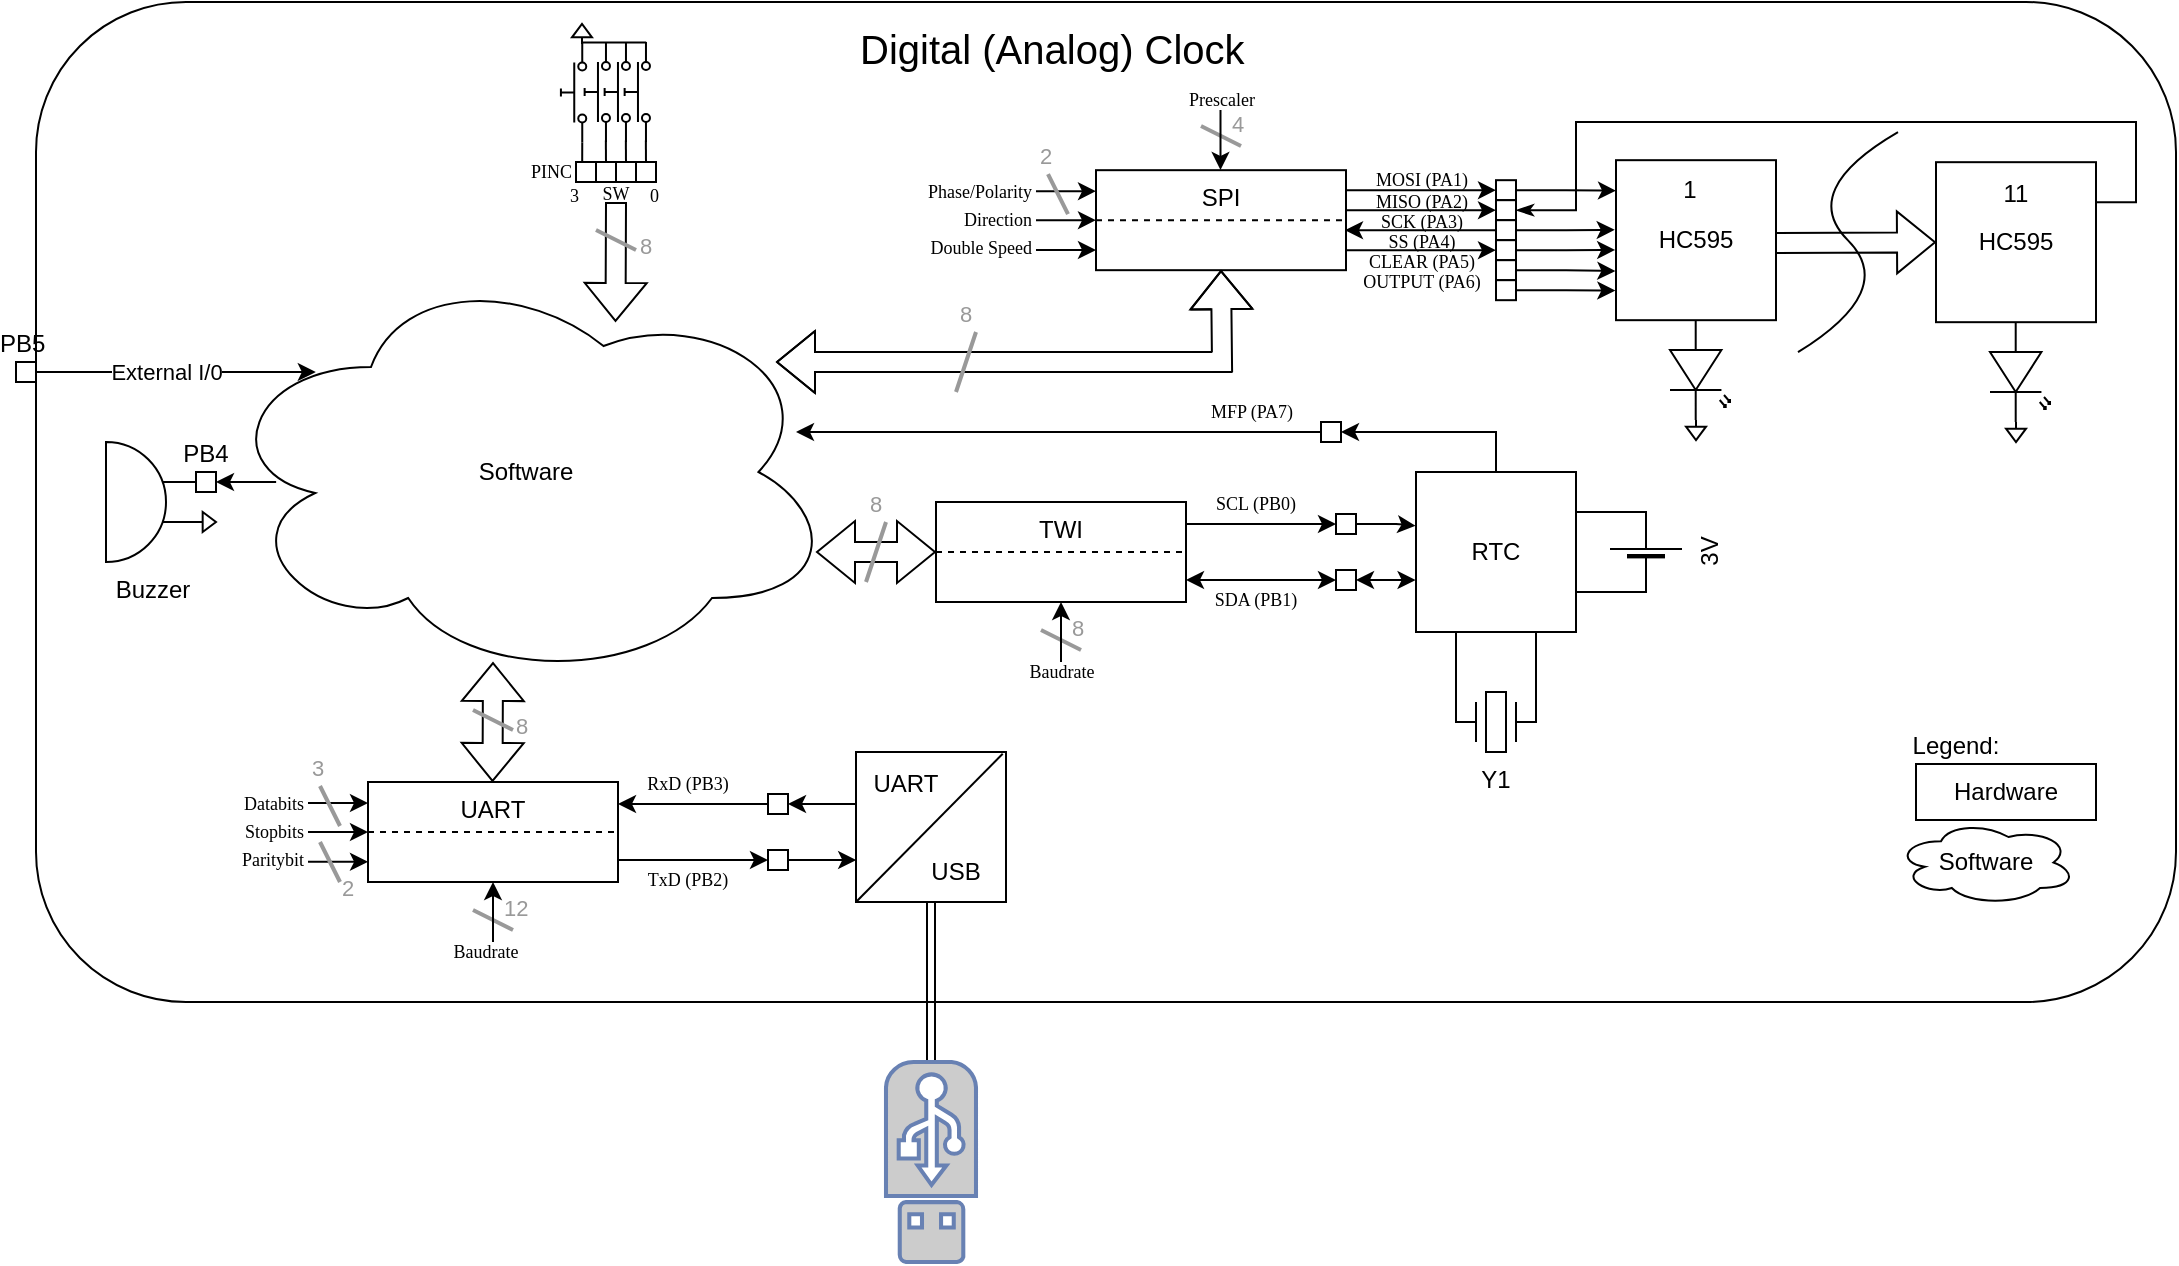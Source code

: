 <mxfile version="21.6.8" type="device">
  <diagram name="Seite-1" id="5_yMil5gJSfmWAZm3a9V">
    <mxGraphModel dx="1343" dy="782" grid="1" gridSize="10" guides="1" tooltips="1" connect="1" arrows="1" fold="1" page="1" pageScale="1" pageWidth="827" pageHeight="1169" math="0" shadow="0">
      <root>
        <mxCell id="0" />
        <mxCell id="1" parent="0" />
        <mxCell id="2j-rZwEIqoR1VBWoCeoS-139" value="" style="rounded=1;whiteSpace=wrap;html=1;labelBackgroundColor=default;" parent="1" vertex="1">
          <mxGeometry x="310" y="180" width="1070" height="500" as="geometry" />
        </mxCell>
        <mxCell id="L_umMG17DJ18Sw7gHSa4-65" value="" style="shape=flexArrow;endArrow=classic;html=1;rounded=0;entryX=0;entryY=0.5;entryDx=0;entryDy=0;exitX=0.972;exitY=0.518;exitDx=0;exitDy=0;exitPerimeter=0;" edge="1" parent="1" source="L_umMG17DJ18Sw7gHSa4-53" target="L_umMG17DJ18Sw7gHSa4-55">
          <mxGeometry width="50" height="50" relative="1" as="geometry">
            <mxPoint x="1150" y="290" as="sourcePoint" />
            <mxPoint x="1200" y="240" as="targetPoint" />
          </mxGeometry>
        </mxCell>
        <mxCell id="2j-rZwEIqoR1VBWoCeoS-1" value="Software" style="ellipse;shape=cloud;whiteSpace=wrap;html=1;" parent="1" vertex="1">
          <mxGeometry x="400" y="310" width="310" height="210" as="geometry" />
        </mxCell>
        <mxCell id="h8aSxiHESVSjdpus-O2o-128" style="edgeStyle=orthogonalEdgeStyle;rounded=0;orthogonalLoop=1;jettySize=auto;html=1;exitX=0;exitY=0.5;exitDx=0;exitDy=0;endArrow=none;endFill=0;startArrow=classic;startFill=1;" parent="1" source="2j-rZwEIqoR1VBWoCeoS-50" edge="1">
          <mxGeometry relative="1" as="geometry">
            <mxPoint x="964.5" y="274.09" as="targetPoint" />
            <mxPoint x="1022" y="274.101" as="sourcePoint" />
          </mxGeometry>
        </mxCell>
        <mxCell id="L_umMG17DJ18Sw7gHSa4-61" style="edgeStyle=orthogonalEdgeStyle;rounded=0;orthogonalLoop=1;jettySize=auto;html=1;exitX=1;exitY=0.5;exitDx=0;exitDy=0;entryX=0;entryY=0.191;entryDx=0;entryDy=0;entryPerimeter=0;" edge="1" parent="1" source="2j-rZwEIqoR1VBWoCeoS-50" target="L_umMG17DJ18Sw7gHSa4-53">
          <mxGeometry relative="1" as="geometry" />
        </mxCell>
        <mxCell id="2j-rZwEIqoR1VBWoCeoS-50" value="" style="whiteSpace=wrap;html=1;aspect=fixed;verticalAlign=bottom;labelPosition=center;verticalLabelPosition=top;align=center;horizontal=1;" parent="1" vertex="1">
          <mxGeometry x="1040" y="269.09" width="10" height="10" as="geometry" />
        </mxCell>
        <mxCell id="h8aSxiHESVSjdpus-O2o-129" style="edgeStyle=orthogonalEdgeStyle;rounded=0;orthogonalLoop=1;jettySize=auto;html=1;exitX=0;exitY=0.5;exitDx=0;exitDy=0;startArrow=classic;startFill=1;endArrow=none;endFill=0;" parent="1" source="2j-rZwEIqoR1VBWoCeoS-61" edge="1">
          <mxGeometry relative="1" as="geometry">
            <mxPoint x="964.5" y="284.09" as="targetPoint" />
            <mxPoint x="1022" y="284.101" as="sourcePoint" />
          </mxGeometry>
        </mxCell>
        <mxCell id="L_umMG17DJ18Sw7gHSa4-56" style="edgeStyle=orthogonalEdgeStyle;rounded=0;orthogonalLoop=1;jettySize=auto;html=1;entryX=1;entryY=0.25;entryDx=0;entryDy=0;endArrow=none;endFill=0;startArrow=classicThin;startFill=1;" edge="1" parent="1" source="2j-rZwEIqoR1VBWoCeoS-61" target="L_umMG17DJ18Sw7gHSa4-55">
          <mxGeometry relative="1" as="geometry">
            <Array as="points">
              <mxPoint x="1080" y="284" />
              <mxPoint x="1080" y="240" />
              <mxPoint x="1360" y="240" />
              <mxPoint x="1360" y="280" />
            </Array>
          </mxGeometry>
        </mxCell>
        <mxCell id="2j-rZwEIqoR1VBWoCeoS-61" value="" style="whiteSpace=wrap;html=1;aspect=fixed;verticalAlign=bottom;labelPosition=center;verticalLabelPosition=top;align=center;horizontal=1;" parent="1" vertex="1">
          <mxGeometry x="1040" y="279.09" width="10" height="10" as="geometry" />
        </mxCell>
        <mxCell id="h8aSxiHESVSjdpus-O2o-130" style="edgeStyle=orthogonalEdgeStyle;rounded=0;orthogonalLoop=1;jettySize=auto;html=1;exitX=0;exitY=0.5;exitDx=0;exitDy=0;" parent="1" source="2j-rZwEIqoR1VBWoCeoS-62" edge="1">
          <mxGeometry relative="1" as="geometry">
            <mxPoint x="964.5" y="294.09" as="targetPoint" />
            <mxPoint x="1022" y="294.101" as="sourcePoint" />
          </mxGeometry>
        </mxCell>
        <mxCell id="L_umMG17DJ18Sw7gHSa4-62" style="edgeStyle=orthogonalEdgeStyle;rounded=0;orthogonalLoop=1;jettySize=auto;html=1;entryX=-0.008;entryY=0.435;entryDx=0;entryDy=0;entryPerimeter=0;" edge="1" parent="1" source="2j-rZwEIqoR1VBWoCeoS-62" target="L_umMG17DJ18Sw7gHSa4-53">
          <mxGeometry relative="1" as="geometry" />
        </mxCell>
        <mxCell id="2j-rZwEIqoR1VBWoCeoS-62" value="" style="whiteSpace=wrap;html=1;aspect=fixed;verticalAlign=bottom;labelPosition=center;verticalLabelPosition=top;align=center;horizontal=1;" parent="1" vertex="1">
          <mxGeometry x="1040" y="289.09" width="10" height="10" as="geometry" />
        </mxCell>
        <mxCell id="h8aSxiHESVSjdpus-O2o-131" style="edgeStyle=orthogonalEdgeStyle;rounded=0;orthogonalLoop=1;jettySize=auto;html=1;exitX=0;exitY=0.5;exitDx=0;exitDy=0;startArrow=classic;startFill=1;endArrow=none;endFill=0;" parent="1" source="2j-rZwEIqoR1VBWoCeoS-63" edge="1">
          <mxGeometry relative="1" as="geometry">
            <mxPoint x="964.5" y="304.09" as="targetPoint" />
            <mxPoint x="1022" y="304.101" as="sourcePoint" />
          </mxGeometry>
        </mxCell>
        <mxCell id="L_umMG17DJ18Sw7gHSa4-60" style="edgeStyle=orthogonalEdgeStyle;rounded=0;orthogonalLoop=1;jettySize=auto;html=1;exitX=1;exitY=0.5;exitDx=0;exitDy=0;entryX=-0.005;entryY=0.561;entryDx=0;entryDy=0;entryPerimeter=0;" edge="1" parent="1" source="2j-rZwEIqoR1VBWoCeoS-63" target="L_umMG17DJ18Sw7gHSa4-53">
          <mxGeometry relative="1" as="geometry" />
        </mxCell>
        <mxCell id="2j-rZwEIqoR1VBWoCeoS-63" value="" style="whiteSpace=wrap;html=1;aspect=fixed;verticalAlign=bottom;labelPosition=center;verticalLabelPosition=top;align=center;horizontal=1;" parent="1" vertex="1">
          <mxGeometry x="1040" y="299.09" width="10" height="10" as="geometry" />
        </mxCell>
        <mxCell id="2j-rZwEIqoR1VBWoCeoS-65" value="&lt;div&gt;MOSI (PA1)&lt;/div&gt;" style="text;html=1;align=center;verticalAlign=middle;whiteSpace=wrap;rounded=0;rotation=0;fontSize=9;horizontal=1;fontFamily=Lucida Console;" parent="1" vertex="1">
          <mxGeometry x="962.5" y="264.09" width="80" height="10" as="geometry" />
        </mxCell>
        <mxCell id="2j-rZwEIqoR1VBWoCeoS-66" value="SCK (PA3)" style="text;html=1;align=center;verticalAlign=middle;whiteSpace=wrap;rounded=0;rotation=0;fontSize=9;horizontal=1;fontFamily=Lucida Console;" parent="1" vertex="1">
          <mxGeometry x="962.5" y="285.09" width="80" height="10" as="geometry" />
        </mxCell>
        <mxCell id="2j-rZwEIqoR1VBWoCeoS-67" value="MISO (PA2)" style="text;html=1;align=center;verticalAlign=middle;whiteSpace=wrap;rounded=0;rotation=0;fontSize=9;horizontal=1;fontFamily=Lucida Console;" parent="1" vertex="1">
          <mxGeometry x="962.5" y="275.09" width="80" height="10" as="geometry" />
        </mxCell>
        <mxCell id="2j-rZwEIqoR1VBWoCeoS-68" value="SS (PA4)" style="text;html=1;align=center;verticalAlign=middle;whiteSpace=wrap;rounded=0;rotation=0;fontSize=9;horizontal=1;fontFamily=Lucida Console;" parent="1" vertex="1">
          <mxGeometry x="962.5" y="295.09" width="80" height="10" as="geometry" />
        </mxCell>
        <mxCell id="2j-rZwEIqoR1VBWoCeoS-135" value="UART" style="rounded=0;whiteSpace=wrap;html=1;verticalAlign=top;" parent="1" vertex="1">
          <mxGeometry x="476" y="570" width="125" height="50" as="geometry" />
        </mxCell>
        <mxCell id="2j-rZwEIqoR1VBWoCeoS-136" value="" style="endArrow=none;dashed=1;html=1;rounded=0;exitX=0;exitY=0.5;exitDx=0;exitDy=0;entryX=1;entryY=0.5;entryDx=0;entryDy=0;" parent="1" source="2j-rZwEIqoR1VBWoCeoS-135" target="2j-rZwEIqoR1VBWoCeoS-135" edge="1">
          <mxGeometry width="50" height="50" relative="1" as="geometry">
            <mxPoint x="646" y="600" as="sourcePoint" />
            <mxPoint x="696" y="550" as="targetPoint" />
          </mxGeometry>
        </mxCell>
        <mxCell id="2j-rZwEIqoR1VBWoCeoS-140" style="edgeStyle=orthogonalEdgeStyle;rounded=0;orthogonalLoop=1;jettySize=auto;html=1;exitX=0;exitY=0.25;exitDx=0;exitDy=0;startArrow=classic;startFill=1;endArrow=none;endFill=0;entryX=1;entryY=0.5;entryDx=0;entryDy=0;" parent="1" edge="1">
          <mxGeometry relative="1" as="geometry">
            <mxPoint x="446" y="580" as="targetPoint" />
            <mxPoint x="476" y="580.5" as="sourcePoint" />
          </mxGeometry>
        </mxCell>
        <mxCell id="2j-rZwEIqoR1VBWoCeoS-141" value="Databits" style="text;html=1;align=right;verticalAlign=middle;whiteSpace=wrap;rounded=0;rotation=0;fontSize=9;horizontal=1;fontFamily=Lucida Console;" parent="1" vertex="1">
          <mxGeometry x="356" y="576" width="90" height="10" as="geometry" />
        </mxCell>
        <mxCell id="2j-rZwEIqoR1VBWoCeoS-142" value="" style="endArrow=none;html=1;strokeWidth=2;rounded=0;strokeColor=#999999;" parent="1" edge="1">
          <mxGeometry width="50" height="50" relative="1" as="geometry">
            <mxPoint x="462" y="592" as="sourcePoint" />
            <mxPoint x="452" y="572" as="targetPoint" />
          </mxGeometry>
        </mxCell>
        <mxCell id="2j-rZwEIqoR1VBWoCeoS-143" value="3" style="edgeLabel;html=1;align=left;verticalAlign=bottom;resizable=0;points=[];labelPosition=right;verticalLabelPosition=middle;fontColor=#999999;" parent="2j-rZwEIqoR1VBWoCeoS-142" vertex="1" connectable="0">
          <mxGeometry x="-0.44" y="1" relative="1" as="geometry">
            <mxPoint x="-12" y="-15" as="offset" />
          </mxGeometry>
        </mxCell>
        <mxCell id="2j-rZwEIqoR1VBWoCeoS-146" style="edgeStyle=orthogonalEdgeStyle;rounded=0;orthogonalLoop=1;jettySize=auto;html=1;exitX=0;exitY=0.25;exitDx=0;exitDy=0;startArrow=classic;startFill=1;endArrow=none;endFill=0;" parent="1" edge="1">
          <mxGeometry relative="1" as="geometry">
            <mxPoint x="446" y="609.92" as="targetPoint" />
            <mxPoint x="476" y="609.92" as="sourcePoint" />
          </mxGeometry>
        </mxCell>
        <mxCell id="2j-rZwEIqoR1VBWoCeoS-147" value="" style="endArrow=none;html=1;strokeWidth=2;rounded=0;strokeColor=#999999;verticalAlign=top;" parent="1" edge="1">
          <mxGeometry width="50" height="50" relative="1" as="geometry">
            <mxPoint x="462" y="620" as="sourcePoint" />
            <mxPoint x="452" y="600" as="targetPoint" />
          </mxGeometry>
        </mxCell>
        <mxCell id="2j-rZwEIqoR1VBWoCeoS-148" value="2" style="edgeLabel;html=1;align=left;verticalAlign=top;resizable=0;points=[];labelPosition=right;verticalLabelPosition=middle;fontColor=#999999;" parent="2j-rZwEIqoR1VBWoCeoS-147" vertex="1" connectable="0">
          <mxGeometry x="-0.44" y="1" relative="1" as="geometry">
            <mxPoint x="3" y="-5" as="offset" />
          </mxGeometry>
        </mxCell>
        <mxCell id="2j-rZwEIqoR1VBWoCeoS-149" value="Paritybit" style="text;html=1;align=right;verticalAlign=middle;whiteSpace=wrap;rounded=0;rotation=0;fontSize=9;horizontal=1;fontFamily=Lucida Console;" parent="1" vertex="1">
          <mxGeometry x="356" y="604" width="90" height="10" as="geometry" />
        </mxCell>
        <mxCell id="2j-rZwEIqoR1VBWoCeoS-150" style="edgeStyle=orthogonalEdgeStyle;rounded=0;orthogonalLoop=1;jettySize=auto;html=1;exitX=0;exitY=0.25;exitDx=0;exitDy=0;startArrow=classic;startFill=1;endArrow=none;endFill=0;" parent="1" edge="1">
          <mxGeometry relative="1" as="geometry">
            <mxPoint x="446" y="595" as="targetPoint" />
            <mxPoint x="476" y="595" as="sourcePoint" />
          </mxGeometry>
        </mxCell>
        <mxCell id="2j-rZwEIqoR1VBWoCeoS-151" value="Stopbits" style="text;html=1;align=right;verticalAlign=middle;whiteSpace=wrap;rounded=0;rotation=0;fontSize=9;horizontal=1;fontFamily=Lucida Console;" parent="1" vertex="1">
          <mxGeometry x="356" y="590" width="90" height="10" as="geometry" />
        </mxCell>
        <mxCell id="L_umMG17DJ18Sw7gHSa4-14" style="edgeStyle=orthogonalEdgeStyle;rounded=0;orthogonalLoop=1;jettySize=auto;html=1;exitX=1;exitY=0.5;exitDx=0;exitDy=0;entryX=0;entryY=0.866;entryDx=0;entryDy=0;entryPerimeter=0;startArrow=classic;startFill=1;endArrow=none;endFill=0;" edge="1" parent="1" source="2j-rZwEIqoR1VBWoCeoS-152" target="L_umMG17DJ18Sw7gHSa4-8">
          <mxGeometry relative="1" as="geometry" />
        </mxCell>
        <mxCell id="2j-rZwEIqoR1VBWoCeoS-152" value="" style="whiteSpace=wrap;html=1;aspect=fixed;verticalAlign=bottom;labelPosition=center;verticalLabelPosition=top;align=center;horizontal=1;" parent="1" vertex="1">
          <mxGeometry x="676" y="576" width="10" height="10" as="geometry" />
        </mxCell>
        <mxCell id="2j-rZwEIqoR1VBWoCeoS-157" style="edgeStyle=orthogonalEdgeStyle;rounded=0;orthogonalLoop=1;jettySize=auto;html=1;exitX=0;exitY=0.5;exitDx=0;exitDy=0;endArrow=none;endFill=0;startArrow=classic;startFill=1;" parent="1" source="2j-rZwEIqoR1VBWoCeoS-153" edge="1">
          <mxGeometry relative="1" as="geometry">
            <mxPoint x="601" y="608.971" as="targetPoint" />
            <mxPoint x="626" y="609" as="sourcePoint" />
          </mxGeometry>
        </mxCell>
        <mxCell id="L_umMG17DJ18Sw7gHSa4-15" style="edgeStyle=orthogonalEdgeStyle;rounded=0;orthogonalLoop=1;jettySize=auto;html=1;exitX=1;exitY=0.5;exitDx=0;exitDy=0;entryX=0.001;entryY=0.726;entryDx=0;entryDy=0;entryPerimeter=0;" edge="1" parent="1" source="2j-rZwEIqoR1VBWoCeoS-153" target="L_umMG17DJ18Sw7gHSa4-5">
          <mxGeometry relative="1" as="geometry" />
        </mxCell>
        <mxCell id="2j-rZwEIqoR1VBWoCeoS-153" value="" style="whiteSpace=wrap;html=1;aspect=fixed;verticalAlign=bottom;labelPosition=center;verticalLabelPosition=top;align=center;horizontal=1;" parent="1" vertex="1">
          <mxGeometry x="676" y="604" width="10" height="10" as="geometry" />
        </mxCell>
        <mxCell id="2j-rZwEIqoR1VBWoCeoS-154" value="RxD (PB3)" style="text;html=1;align=center;verticalAlign=middle;whiteSpace=wrap;rounded=0;rotation=0;fontSize=9;horizontal=1;fontFamily=Lucida Console;" parent="1" vertex="1">
          <mxGeometry x="601" y="566" width="70" height="10" as="geometry" />
        </mxCell>
        <mxCell id="2j-rZwEIqoR1VBWoCeoS-155" value="TxD (PB2)" style="text;html=1;align=center;verticalAlign=middle;whiteSpace=wrap;rounded=0;rotation=0;fontSize=9;horizontal=1;fontFamily=Lucida Console;" parent="1" vertex="1">
          <mxGeometry x="601" y="614" width="70" height="10" as="geometry" />
        </mxCell>
        <mxCell id="2j-rZwEIqoR1VBWoCeoS-158" style="edgeStyle=orthogonalEdgeStyle;rounded=0;orthogonalLoop=1;jettySize=auto;html=1;exitX=0;exitY=0.5;exitDx=0;exitDy=0;" parent="1" source="2j-rZwEIqoR1VBWoCeoS-152" edge="1">
          <mxGeometry relative="1" as="geometry">
            <mxPoint x="601" y="580.961" as="targetPoint" />
            <mxPoint x="631" y="580.99" as="sourcePoint" />
          </mxGeometry>
        </mxCell>
        <mxCell id="2j-rZwEIqoR1VBWoCeoS-167" value="" style="endArrow=none;html=1;strokeWidth=2;rounded=0;strokeColor=#999999;" parent="1" edge="1">
          <mxGeometry width="50" height="50" relative="1" as="geometry">
            <mxPoint x="548.5" y="644" as="sourcePoint" />
            <mxPoint x="528.5" y="634" as="targetPoint" />
          </mxGeometry>
        </mxCell>
        <mxCell id="2j-rZwEIqoR1VBWoCeoS-168" value="12" style="edgeLabel;html=1;align=left;verticalAlign=bottom;resizable=0;points=[];labelPosition=right;verticalLabelPosition=middle;fontColor=#999999;" parent="2j-rZwEIqoR1VBWoCeoS-167" vertex="1" connectable="0">
          <mxGeometry x="-0.44" y="1" relative="1" as="geometry">
            <mxPoint as="offset" />
          </mxGeometry>
        </mxCell>
        <mxCell id="2j-rZwEIqoR1VBWoCeoS-169" value="" style="edgeStyle=orthogonalEdgeStyle;rounded=0;orthogonalLoop=1;jettySize=auto;html=1;" parent="1" edge="1">
          <mxGeometry relative="1" as="geometry">
            <mxPoint x="538.5" y="620" as="targetPoint" />
            <mxPoint x="538.5" y="650" as="sourcePoint" />
          </mxGeometry>
        </mxCell>
        <mxCell id="2j-rZwEIqoR1VBWoCeoS-170" value="Baudrate" style="text;html=1;align=center;verticalAlign=middle;whiteSpace=wrap;rounded=0;rotation=0;fontSize=9;horizontal=1;fontFamily=Lucida Console;" parent="1" vertex="1">
          <mxGeometry x="480" y="650" width="110" height="10" as="geometry" />
        </mxCell>
        <mxCell id="h8aSxiHESVSjdpus-O2o-61" value="TWI" style="rounded=0;whiteSpace=wrap;html=1;verticalAlign=top;" parent="1" vertex="1">
          <mxGeometry x="760" y="430" width="125" height="50" as="geometry" />
        </mxCell>
        <mxCell id="h8aSxiHESVSjdpus-O2o-62" value="" style="endArrow=none;dashed=1;html=1;rounded=0;exitX=0;exitY=0.5;exitDx=0;exitDy=0;entryX=1;entryY=0.5;entryDx=0;entryDy=0;" parent="1" source="h8aSxiHESVSjdpus-O2o-61" target="h8aSxiHESVSjdpus-O2o-61" edge="1">
          <mxGeometry width="50" height="50" relative="1" as="geometry">
            <mxPoint x="930.0" y="460" as="sourcePoint" />
            <mxPoint x="980" y="410" as="targetPoint" />
          </mxGeometry>
        </mxCell>
        <mxCell id="L_umMG17DJ18Sw7gHSa4-22" style="edgeStyle=orthogonalEdgeStyle;rounded=0;orthogonalLoop=1;jettySize=auto;html=1;entryX=-0.003;entryY=0.336;entryDx=0;entryDy=0;entryPerimeter=0;" edge="1" parent="1" source="h8aSxiHESVSjdpus-O2o-73" target="L_umMG17DJ18Sw7gHSa4-16">
          <mxGeometry relative="1" as="geometry" />
        </mxCell>
        <mxCell id="h8aSxiHESVSjdpus-O2o-73" value="" style="whiteSpace=wrap;html=1;aspect=fixed;verticalAlign=bottom;labelPosition=center;verticalLabelPosition=top;align=center;horizontal=1;" parent="1" vertex="1">
          <mxGeometry x="960" y="436" width="10" height="10" as="geometry" />
        </mxCell>
        <mxCell id="h8aSxiHESVSjdpus-O2o-74" style="edgeStyle=orthogonalEdgeStyle;rounded=0;orthogonalLoop=1;jettySize=auto;html=1;exitX=0;exitY=0.5;exitDx=0;exitDy=0;endArrow=classic;endFill=1;startArrow=classic;startFill=1;" parent="1" source="h8aSxiHESVSjdpus-O2o-75" edge="1">
          <mxGeometry relative="1" as="geometry">
            <mxPoint x="885" y="468.971" as="targetPoint" />
            <mxPoint x="910.0" y="469" as="sourcePoint" />
          </mxGeometry>
        </mxCell>
        <mxCell id="L_umMG17DJ18Sw7gHSa4-23" style="edgeStyle=orthogonalEdgeStyle;rounded=0;orthogonalLoop=1;jettySize=auto;html=1;exitX=1;exitY=0.5;exitDx=0;exitDy=0;entryX=-0.003;entryY=0.665;entryDx=0;entryDy=0;entryPerimeter=0;startArrow=classic;startFill=1;" edge="1" parent="1" source="h8aSxiHESVSjdpus-O2o-75" target="L_umMG17DJ18Sw7gHSa4-16">
          <mxGeometry relative="1" as="geometry" />
        </mxCell>
        <mxCell id="h8aSxiHESVSjdpus-O2o-75" value="" style="whiteSpace=wrap;html=1;aspect=fixed;verticalAlign=bottom;labelPosition=center;verticalLabelPosition=top;align=center;horizontal=1;" parent="1" vertex="1">
          <mxGeometry x="960" y="464" width="10" height="10" as="geometry" />
        </mxCell>
        <mxCell id="h8aSxiHESVSjdpus-O2o-76" value="SCL (PB0)" style="text;html=1;align=center;verticalAlign=middle;whiteSpace=wrap;rounded=0;rotation=0;fontSize=9;horizontal=1;fontFamily=Lucida Console;" parent="1" vertex="1">
          <mxGeometry x="885" y="426" width="70" height="10" as="geometry" />
        </mxCell>
        <mxCell id="h8aSxiHESVSjdpus-O2o-77" value="SDA (PB1)" style="text;html=1;align=center;verticalAlign=middle;whiteSpace=wrap;rounded=0;rotation=0;fontSize=9;horizontal=1;fontFamily=Lucida Console;" parent="1" vertex="1">
          <mxGeometry x="885" y="474" width="70" height="10" as="geometry" />
        </mxCell>
        <mxCell id="h8aSxiHESVSjdpus-O2o-78" style="edgeStyle=orthogonalEdgeStyle;rounded=0;orthogonalLoop=1;jettySize=auto;html=1;exitX=0;exitY=0.5;exitDx=0;exitDy=0;endArrow=none;endFill=0;startArrow=classic;startFill=1;" parent="1" source="h8aSxiHESVSjdpus-O2o-73" edge="1">
          <mxGeometry relative="1" as="geometry">
            <mxPoint x="885" y="440.961" as="targetPoint" />
            <mxPoint x="915.0" y="440.99" as="sourcePoint" />
          </mxGeometry>
        </mxCell>
        <mxCell id="h8aSxiHESVSjdpus-O2o-79" value="" style="endArrow=none;html=1;strokeWidth=2;rounded=0;strokeColor=#999999;" parent="1" edge="1">
          <mxGeometry width="50" height="50" relative="1" as="geometry">
            <mxPoint x="832.5" y="504" as="sourcePoint" />
            <mxPoint x="812.5" y="494" as="targetPoint" />
          </mxGeometry>
        </mxCell>
        <mxCell id="h8aSxiHESVSjdpus-O2o-80" value="8" style="edgeLabel;html=1;align=left;verticalAlign=bottom;resizable=0;points=[];labelPosition=right;verticalLabelPosition=middle;fontColor=#999999;" parent="h8aSxiHESVSjdpus-O2o-79" vertex="1" connectable="0">
          <mxGeometry x="-0.44" y="1" relative="1" as="geometry">
            <mxPoint as="offset" />
          </mxGeometry>
        </mxCell>
        <mxCell id="h8aSxiHESVSjdpus-O2o-81" value="" style="edgeStyle=orthogonalEdgeStyle;rounded=0;orthogonalLoop=1;jettySize=auto;html=1;" parent="1" source="h8aSxiHESVSjdpus-O2o-82" edge="1">
          <mxGeometry relative="1" as="geometry">
            <mxPoint x="822.5" y="480" as="targetPoint" />
          </mxGeometry>
        </mxCell>
        <mxCell id="h8aSxiHESVSjdpus-O2o-82" value="Baudrate" style="text;html=1;align=center;verticalAlign=middle;whiteSpace=wrap;rounded=0;rotation=0;fontSize=9;horizontal=1;fontFamily=Lucida Console;" parent="1" vertex="1">
          <mxGeometry x="767.5" y="510" width="110" height="10" as="geometry" />
        </mxCell>
        <mxCell id="h8aSxiHESVSjdpus-O2o-95" value="SPI" style="rounded=0;whiteSpace=wrap;html=1;verticalAlign=top;" parent="1" vertex="1">
          <mxGeometry x="840" y="264.09" width="125" height="50" as="geometry" />
        </mxCell>
        <mxCell id="h8aSxiHESVSjdpus-O2o-96" value="" style="endArrow=none;dashed=1;html=1;rounded=0;exitX=0;exitY=0.5;exitDx=0;exitDy=0;entryX=1;entryY=0.5;entryDx=0;entryDy=0;" parent="1" source="h8aSxiHESVSjdpus-O2o-95" target="h8aSxiHESVSjdpus-O2o-95" edge="1">
          <mxGeometry width="50" height="50" relative="1" as="geometry">
            <mxPoint x="1010" y="294.09" as="sourcePoint" />
            <mxPoint x="1060" y="244.09" as="targetPoint" />
          </mxGeometry>
        </mxCell>
        <mxCell id="h8aSxiHESVSjdpus-O2o-97" style="edgeStyle=orthogonalEdgeStyle;rounded=0;orthogonalLoop=1;jettySize=auto;html=1;exitX=0;exitY=0.25;exitDx=0;exitDy=0;startArrow=classic;startFill=1;endArrow=none;endFill=0;entryX=1;entryY=0.5;entryDx=0;entryDy=0;" parent="1" edge="1">
          <mxGeometry relative="1" as="geometry">
            <mxPoint x="810" y="274.09" as="targetPoint" />
            <mxPoint x="840" y="274.59" as="sourcePoint" />
          </mxGeometry>
        </mxCell>
        <mxCell id="h8aSxiHESVSjdpus-O2o-98" value="Phase/Polarity" style="text;html=1;align=right;verticalAlign=middle;whiteSpace=wrap;rounded=0;rotation=0;fontSize=9;horizontal=1;fontFamily=Lucida Console;" parent="1" vertex="1">
          <mxGeometry x="720" y="270.09" width="90" height="10" as="geometry" />
        </mxCell>
        <mxCell id="h8aSxiHESVSjdpus-O2o-99" value="" style="endArrow=none;html=1;strokeWidth=2;rounded=0;strokeColor=#999999;" parent="1" edge="1">
          <mxGeometry width="50" height="50" relative="1" as="geometry">
            <mxPoint x="826" y="286.09" as="sourcePoint" />
            <mxPoint x="816" y="266.09" as="targetPoint" />
          </mxGeometry>
        </mxCell>
        <mxCell id="h8aSxiHESVSjdpus-O2o-100" value="2" style="edgeLabel;html=1;align=left;verticalAlign=bottom;resizable=0;points=[];labelPosition=right;verticalLabelPosition=middle;fontColor=#999999;" parent="h8aSxiHESVSjdpus-O2o-99" vertex="1" connectable="0">
          <mxGeometry x="-0.44" y="1" relative="1" as="geometry">
            <mxPoint x="-12" y="-15" as="offset" />
          </mxGeometry>
        </mxCell>
        <mxCell id="h8aSxiHESVSjdpus-O2o-101" style="edgeStyle=orthogonalEdgeStyle;rounded=0;orthogonalLoop=1;jettySize=auto;html=1;exitX=0;exitY=0.25;exitDx=0;exitDy=0;startArrow=classic;startFill=1;endArrow=none;endFill=0;" parent="1" edge="1">
          <mxGeometry relative="1" as="geometry">
            <mxPoint x="810" y="304.01" as="targetPoint" />
            <mxPoint x="840" y="304.01" as="sourcePoint" />
          </mxGeometry>
        </mxCell>
        <mxCell id="h8aSxiHESVSjdpus-O2o-104" value="Double Speed" style="text;html=1;align=right;verticalAlign=middle;whiteSpace=wrap;rounded=0;rotation=0;fontSize=9;horizontal=1;fontFamily=Lucida Console;" parent="1" vertex="1">
          <mxGeometry x="720" y="298.09" width="90" height="10" as="geometry" />
        </mxCell>
        <mxCell id="h8aSxiHESVSjdpus-O2o-105" style="edgeStyle=orthogonalEdgeStyle;rounded=0;orthogonalLoop=1;jettySize=auto;html=1;exitX=0;exitY=0.25;exitDx=0;exitDy=0;startArrow=classic;startFill=1;endArrow=none;endFill=0;" parent="1" edge="1">
          <mxGeometry relative="1" as="geometry">
            <mxPoint x="810" y="289.09" as="targetPoint" />
            <mxPoint x="840" y="289.09" as="sourcePoint" />
          </mxGeometry>
        </mxCell>
        <mxCell id="h8aSxiHESVSjdpus-O2o-106" value="Direction" style="text;html=1;align=right;verticalAlign=middle;whiteSpace=wrap;rounded=0;rotation=0;fontSize=9;horizontal=1;fontFamily=Lucida Console;" parent="1" vertex="1">
          <mxGeometry x="720" y="284.09" width="90" height="10" as="geometry" />
        </mxCell>
        <mxCell id="h8aSxiHESVSjdpus-O2o-113" value="" style="endArrow=none;html=1;strokeWidth=2;rounded=0;strokeColor=#999999;" parent="1" edge="1">
          <mxGeometry width="50" height="50" relative="1" as="geometry">
            <mxPoint x="912.5" y="252" as="sourcePoint" />
            <mxPoint x="892.5" y="242" as="targetPoint" />
          </mxGeometry>
        </mxCell>
        <mxCell id="h8aSxiHESVSjdpus-O2o-114" value="4" style="edgeLabel;html=1;align=left;verticalAlign=bottom;resizable=0;points=[];labelPosition=right;verticalLabelPosition=middle;fontColor=#999999;" parent="h8aSxiHESVSjdpus-O2o-113" vertex="1" connectable="0">
          <mxGeometry x="-0.44" y="1" relative="1" as="geometry">
            <mxPoint as="offset" />
          </mxGeometry>
        </mxCell>
        <mxCell id="h8aSxiHESVSjdpus-O2o-115" value="" style="edgeStyle=orthogonalEdgeStyle;rounded=0;orthogonalLoop=1;jettySize=auto;html=1;endArrow=none;endFill=0;startArrow=classic;startFill=1;" parent="1" edge="1">
          <mxGeometry relative="1" as="geometry">
            <mxPoint x="902.25" y="234" as="targetPoint" />
            <mxPoint x="902.25" y="264" as="sourcePoint" />
          </mxGeometry>
        </mxCell>
        <mxCell id="h8aSxiHESVSjdpus-O2o-116" value="Prescaler" style="text;html=1;align=center;verticalAlign=middle;whiteSpace=wrap;rounded=0;rotation=0;fontSize=9;horizontal=1;fontFamily=Lucida Console;" parent="1" vertex="1">
          <mxGeometry x="847.5" y="224" width="110" height="10" as="geometry" />
        </mxCell>
        <mxCell id="h8aSxiHESVSjdpus-O2o-132" value="" style="shape=flexArrow;endArrow=classic;html=1;rounded=0;startArrow=block;" parent="1" edge="1">
          <mxGeometry width="50" height="50" relative="1" as="geometry">
            <mxPoint x="700" y="455" as="sourcePoint" />
            <mxPoint x="760" y="455" as="targetPoint" />
          </mxGeometry>
        </mxCell>
        <mxCell id="h8aSxiHESVSjdpus-O2o-137" value="3" style="text;html=1;align=left;verticalAlign=middle;whiteSpace=wrap;rounded=0;rotation=0;fontSize=9;horizontal=1;fontFamily=Lucida Console;" parent="1" vertex="1">
          <mxGeometry x="575" y="272" width="10" height="10" as="geometry" />
        </mxCell>
        <mxCell id="h8aSxiHESVSjdpus-O2o-157" style="edgeStyle=orthogonalEdgeStyle;rounded=0;orthogonalLoop=1;jettySize=auto;html=1;exitX=0.5;exitY=0;exitDx=0;exitDy=0;entryX=0;entryY=0.8;entryDx=0;entryDy=0;endArrow=none;endFill=0;" parent="1" source="h8aSxiHESVSjdpus-O2o-138" edge="1">
          <mxGeometry relative="1" as="geometry">
            <mxPoint x="594.924" y="249.29" as="targetPoint" />
          </mxGeometry>
        </mxCell>
        <mxCell id="h8aSxiHESVSjdpus-O2o-138" value="" style="whiteSpace=wrap;html=1;aspect=fixed;verticalAlign=bottom;labelPosition=center;verticalLabelPosition=top;align=center;horizontal=1;" parent="1" vertex="1">
          <mxGeometry x="590" y="260" width="10" height="10" as="geometry" />
        </mxCell>
        <mxCell id="h8aSxiHESVSjdpus-O2o-159" style="edgeStyle=orthogonalEdgeStyle;rounded=0;orthogonalLoop=1;jettySize=auto;html=1;exitX=0.5;exitY=0;exitDx=0;exitDy=0;entryX=0;entryY=0.8;entryDx=0;entryDy=0;endArrow=none;endFill=0;" parent="1" source="h8aSxiHESVSjdpus-O2o-139" edge="1">
          <mxGeometry relative="1" as="geometry">
            <mxPoint x="604.924" y="249.29" as="targetPoint" />
          </mxGeometry>
        </mxCell>
        <mxCell id="h8aSxiHESVSjdpus-O2o-139" value="" style="whiteSpace=wrap;html=1;aspect=fixed;verticalAlign=bottom;labelPosition=center;verticalLabelPosition=top;align=center;horizontal=1;" parent="1" vertex="1">
          <mxGeometry x="600" y="260" width="10" height="10" as="geometry" />
        </mxCell>
        <mxCell id="h8aSxiHESVSjdpus-O2o-161" style="edgeStyle=orthogonalEdgeStyle;rounded=0;orthogonalLoop=1;jettySize=auto;html=1;exitX=0.5;exitY=0;exitDx=0;exitDy=0;entryX=0;entryY=0.8;entryDx=0;entryDy=0;endArrow=none;endFill=0;" parent="1" source="h8aSxiHESVSjdpus-O2o-140" edge="1">
          <mxGeometry relative="1" as="geometry">
            <mxPoint x="614.924" y="249.29" as="targetPoint" />
          </mxGeometry>
        </mxCell>
        <mxCell id="h8aSxiHESVSjdpus-O2o-140" value="" style="whiteSpace=wrap;html=1;aspect=fixed;verticalAlign=bottom;labelPosition=center;verticalLabelPosition=top;align=center;horizontal=1;" parent="1" vertex="1">
          <mxGeometry x="610" y="260" width="10" height="10" as="geometry" />
        </mxCell>
        <mxCell id="h8aSxiHESVSjdpus-O2o-155" style="edgeStyle=orthogonalEdgeStyle;rounded=0;orthogonalLoop=1;jettySize=auto;html=1;exitX=0.5;exitY=0;exitDx=0;exitDy=0;entryX=0;entryY=0.8;entryDx=0;entryDy=0;endArrow=none;endFill=0;" parent="1" source="h8aSxiHESVSjdpus-O2o-141" target="h8aSxiHESVSjdpus-O2o-150" edge="1">
          <mxGeometry relative="1" as="geometry" />
        </mxCell>
        <mxCell id="h8aSxiHESVSjdpus-O2o-141" value="" style="whiteSpace=wrap;html=1;aspect=fixed;verticalAlign=bottom;labelPosition=center;verticalLabelPosition=top;align=center;horizontal=1;" parent="1" vertex="1">
          <mxGeometry x="580" y="260" width="10" height="10" as="geometry" />
        </mxCell>
        <mxCell id="h8aSxiHESVSjdpus-O2o-142" value="0" style="text;html=1;align=left;verticalAlign=middle;whiteSpace=wrap;rounded=0;rotation=0;fontSize=9;horizontal=1;fontFamily=Lucida Console;" parent="1" vertex="1">
          <mxGeometry x="615" y="272" width="10" height="10" as="geometry" />
        </mxCell>
        <mxCell id="h8aSxiHESVSjdpus-O2o-143" value="&lt;div align=&quot;center&quot;&gt;SW&lt;/div&gt;" style="text;html=1;align=center;verticalAlign=middle;whiteSpace=wrap;rounded=0;rotation=0;fontSize=9;horizontal=1;fontFamily=Lucida Console;" parent="1" vertex="1">
          <mxGeometry x="580" y="271" width="40" height="10" as="geometry" />
        </mxCell>
        <mxCell id="h8aSxiHESVSjdpus-O2o-145" value="&lt;div align=&quot;right&quot;&gt;PINC&lt;/div&gt;" style="text;html=1;align=right;verticalAlign=middle;whiteSpace=wrap;rounded=0;rotation=0;fontSize=9;horizontal=1;fontFamily=Lucida Console;" parent="1" vertex="1">
          <mxGeometry x="540" y="260" width="40" height="10" as="geometry" />
        </mxCell>
        <mxCell id="h8aSxiHESVSjdpus-O2o-146" value="" style="shape=flexArrow;endArrow=none;html=1;rounded=0;endFill=0;startArrow=block;" parent="1" edge="1">
          <mxGeometry width="50" height="50" relative="1" as="geometry">
            <mxPoint x="599.76" y="340" as="sourcePoint" />
            <mxPoint x="600" y="280" as="targetPoint" />
          </mxGeometry>
        </mxCell>
        <mxCell id="h8aSxiHESVSjdpus-O2o-147" value="" style="endArrow=none;html=1;strokeWidth=2;rounded=0;strokeColor=#999999;" parent="1" edge="1">
          <mxGeometry width="50" height="50" relative="1" as="geometry">
            <mxPoint x="610" y="304" as="sourcePoint" />
            <mxPoint x="590" y="294" as="targetPoint" />
          </mxGeometry>
        </mxCell>
        <mxCell id="h8aSxiHESVSjdpus-O2o-148" value="8" style="edgeLabel;html=1;align=left;verticalAlign=middle;resizable=0;points=[];labelPosition=right;verticalLabelPosition=middle;fontColor=#999999;" parent="h8aSxiHESVSjdpus-O2o-147" vertex="1" connectable="0">
          <mxGeometry x="-0.44" y="1" relative="1" as="geometry">
            <mxPoint x="6" as="offset" />
          </mxGeometry>
        </mxCell>
        <mxCell id="L_umMG17DJ18Sw7gHSa4-48" style="edgeStyle=orthogonalEdgeStyle;rounded=0;orthogonalLoop=1;jettySize=auto;html=1;exitX=1;exitY=0.8;exitDx=0;exitDy=0;entryX=0.989;entryY=0.808;entryDx=0;entryDy=0;entryPerimeter=0;endArrow=none;endFill=0;" edge="1" parent="1">
          <mxGeometry relative="1" as="geometry">
            <mxPoint x="583.124" y="200.26" as="sourcePoint" />
            <mxPoint x="615.091" y="200.53" as="targetPoint" />
          </mxGeometry>
        </mxCell>
        <mxCell id="h8aSxiHESVSjdpus-O2o-150" value="" style="html=1;shape=mxgraph.electrical.electro-mechanical.pushbutton;aspect=fixed;elSwitchState=off;rotation=-90;" parent="1" vertex="1">
          <mxGeometry x="554.11" y="218.61" width="50.03" height="13.33" as="geometry" />
        </mxCell>
        <mxCell id="h8aSxiHESVSjdpus-O2o-162" value="" style="pointerEvents=1;verticalLabelPosition=bottom;shadow=0;dashed=0;align=center;html=1;verticalAlign=top;shape=mxgraph.electrical.signal_sources.signal_ground;rotation=-180;" parent="1" vertex="1">
          <mxGeometry x="578" y="191" width="10" height="10" as="geometry" />
        </mxCell>
        <mxCell id="h8aSxiHESVSjdpus-O2o-176" value="&lt;font style=&quot;font-size: 20px;&quot;&gt;Digital (Analog) Clock&lt;/font&gt;" style="text;html=1;strokeColor=none;fillColor=none;align=left;verticalAlign=middle;whiteSpace=wrap;rounded=0;" parent="1" vertex="1">
          <mxGeometry x="720" y="188.33" width="380" height="30" as="geometry" />
        </mxCell>
        <mxCell id="h8aSxiHESVSjdpus-O2o-177" value="Legend:" style="text;html=1;strokeColor=none;fillColor=none;align=center;verticalAlign=middle;whiteSpace=wrap;rounded=0;" parent="1" vertex="1">
          <mxGeometry x="1240" y="537" width="60" height="30" as="geometry" />
        </mxCell>
        <mxCell id="h8aSxiHESVSjdpus-O2o-178" value="Hardware" style="rounded=0;whiteSpace=wrap;html=1;" parent="1" vertex="1">
          <mxGeometry x="1250" y="561" width="90" height="28" as="geometry" />
        </mxCell>
        <mxCell id="h8aSxiHESVSjdpus-O2o-179" value="Software" style="ellipse;shape=cloud;whiteSpace=wrap;html=1;" parent="1" vertex="1">
          <mxGeometry x="1240" y="589" width="90" height="42.5" as="geometry" />
        </mxCell>
        <mxCell id="L_umMG17DJ18Sw7gHSa4-2" value="" style="shape=flexArrow;endArrow=block;html=1;rounded=0;endFill=0;startArrow=block;" edge="1" parent="1">
          <mxGeometry width="50" height="50" relative="1" as="geometry">
            <mxPoint x="538.26" y="570" as="sourcePoint" />
            <mxPoint x="538.5" y="510" as="targetPoint" />
          </mxGeometry>
        </mxCell>
        <mxCell id="L_umMG17DJ18Sw7gHSa4-3" value="" style="endArrow=none;html=1;strokeWidth=2;rounded=0;strokeColor=#999999;" edge="1" parent="1">
          <mxGeometry width="50" height="50" relative="1" as="geometry">
            <mxPoint x="548.5" y="544" as="sourcePoint" />
            <mxPoint x="528.5" y="534" as="targetPoint" />
          </mxGeometry>
        </mxCell>
        <mxCell id="L_umMG17DJ18Sw7gHSa4-4" value="8" style="edgeLabel;html=1;align=left;verticalAlign=middle;resizable=0;points=[];labelPosition=right;verticalLabelPosition=middle;fontColor=#999999;" vertex="1" connectable="0" parent="L_umMG17DJ18Sw7gHSa4-3">
          <mxGeometry x="-0.44" y="1" relative="1" as="geometry">
            <mxPoint x="6" as="offset" />
          </mxGeometry>
        </mxCell>
        <mxCell id="L_umMG17DJ18Sw7gHSa4-5" value="" style="whiteSpace=wrap;html=1;aspect=fixed;" vertex="1" parent="1">
          <mxGeometry x="720" y="555" width="75" height="75" as="geometry" />
        </mxCell>
        <mxCell id="L_umMG17DJ18Sw7gHSa4-7" value="" style="endArrow=none;html=1;rounded=0;exitX=0;exitY=1;exitDx=0;exitDy=0;entryX=0.978;entryY=0.012;entryDx=0;entryDy=0;entryPerimeter=0;" edge="1" parent="1" source="L_umMG17DJ18Sw7gHSa4-5" target="L_umMG17DJ18Sw7gHSa4-5">
          <mxGeometry width="50" height="50" relative="1" as="geometry">
            <mxPoint x="840" y="570" as="sourcePoint" />
            <mxPoint x="890" y="520" as="targetPoint" />
          </mxGeometry>
        </mxCell>
        <mxCell id="L_umMG17DJ18Sw7gHSa4-8" value="UART" style="text;html=1;strokeColor=none;fillColor=none;align=center;verticalAlign=middle;whiteSpace=wrap;rounded=0;" vertex="1" parent="1">
          <mxGeometry x="720" y="556" width="50" height="30" as="geometry" />
        </mxCell>
        <mxCell id="L_umMG17DJ18Sw7gHSa4-9" value="USB" style="text;html=1;strokeColor=none;fillColor=none;align=center;verticalAlign=middle;whiteSpace=wrap;rounded=0;" vertex="1" parent="1">
          <mxGeometry x="745" y="600" width="50" height="30" as="geometry" />
        </mxCell>
        <mxCell id="L_umMG17DJ18Sw7gHSa4-12" style="edgeStyle=orthogonalEdgeStyle;rounded=0;orthogonalLoop=1;jettySize=auto;html=1;exitX=0.5;exitY=1;exitDx=0;exitDy=0;exitPerimeter=0;entryX=0.25;entryY=1;entryDx=0;entryDy=0;shape=link;" edge="1" parent="1" source="L_umMG17DJ18Sw7gHSa4-10" target="L_umMG17DJ18Sw7gHSa4-9">
          <mxGeometry relative="1" as="geometry" />
        </mxCell>
        <mxCell id="L_umMG17DJ18Sw7gHSa4-10" value="" style="fontColor=#0066CC;verticalAlign=top;verticalLabelPosition=bottom;labelPosition=center;align=center;html=1;outlineConnect=0;fillColor=#CCCCCC;strokeColor=#6881B3;gradientColor=none;gradientDirection=north;strokeWidth=2;shape=mxgraph.networks.usb_stick;rotation=-180;" vertex="1" parent="1">
          <mxGeometry x="735" y="710" width="45" height="100" as="geometry" />
        </mxCell>
        <mxCell id="L_umMG17DJ18Sw7gHSa4-20" style="edgeStyle=orthogonalEdgeStyle;rounded=0;orthogonalLoop=1;jettySize=auto;html=1;exitX=0.25;exitY=1;exitDx=0;exitDy=0;endArrow=none;endFill=0;" edge="1" parent="1" source="L_umMG17DJ18Sw7gHSa4-16">
          <mxGeometry relative="1" as="geometry">
            <mxPoint x="1030" y="540" as="targetPoint" />
            <Array as="points">
              <mxPoint x="1020" y="540" />
            </Array>
          </mxGeometry>
        </mxCell>
        <mxCell id="L_umMG17DJ18Sw7gHSa4-21" style="edgeStyle=orthogonalEdgeStyle;rounded=0;orthogonalLoop=1;jettySize=auto;html=1;exitX=0.75;exitY=1;exitDx=0;exitDy=0;endArrow=none;endFill=0;" edge="1" parent="1" source="L_umMG17DJ18Sw7gHSa4-16">
          <mxGeometry relative="1" as="geometry">
            <mxPoint x="1050" y="540" as="targetPoint" />
            <Array as="points">
              <mxPoint x="1060" y="540" />
            </Array>
          </mxGeometry>
        </mxCell>
        <mxCell id="L_umMG17DJ18Sw7gHSa4-16" value="RTC" style="whiteSpace=wrap;html=1;aspect=fixed;" vertex="1" parent="1">
          <mxGeometry x="1000" y="415" width="80" height="80" as="geometry" />
        </mxCell>
        <mxCell id="L_umMG17DJ18Sw7gHSa4-17" value="Y1" style="rounded=0;whiteSpace=wrap;html=1;verticalAlign=top;labelPosition=center;verticalLabelPosition=bottom;align=center;" vertex="1" parent="1">
          <mxGeometry x="1035" y="525" width="10" height="30" as="geometry" />
        </mxCell>
        <mxCell id="L_umMG17DJ18Sw7gHSa4-18" value="" style="endArrow=none;html=1;rounded=0;" edge="1" parent="1">
          <mxGeometry width="50" height="50" relative="1" as="geometry">
            <mxPoint x="1030" y="550" as="sourcePoint" />
            <mxPoint x="1030" y="530" as="targetPoint" />
          </mxGeometry>
        </mxCell>
        <mxCell id="L_umMG17DJ18Sw7gHSa4-19" value="" style="endArrow=none;html=1;rounded=0;" edge="1" parent="1">
          <mxGeometry width="50" height="50" relative="1" as="geometry">
            <mxPoint x="1050" y="550" as="sourcePoint" />
            <mxPoint x="1050" y="530" as="targetPoint" />
          </mxGeometry>
        </mxCell>
        <mxCell id="L_umMG17DJ18Sw7gHSa4-25" style="edgeStyle=orthogonalEdgeStyle;rounded=0;orthogonalLoop=1;jettySize=auto;html=1;exitX=1;exitY=0.5;exitDx=0;exitDy=0;endArrow=none;endFill=0;startArrow=classic;startFill=1;" edge="1" parent="1" source="L_umMG17DJ18Sw7gHSa4-24" target="L_umMG17DJ18Sw7gHSa4-16">
          <mxGeometry relative="1" as="geometry" />
        </mxCell>
        <mxCell id="L_umMG17DJ18Sw7gHSa4-34" style="edgeStyle=orthogonalEdgeStyle;rounded=0;orthogonalLoop=1;jettySize=auto;html=1;" edge="1" parent="1" source="L_umMG17DJ18Sw7gHSa4-24">
          <mxGeometry relative="1" as="geometry">
            <mxPoint x="690" y="395" as="targetPoint" />
          </mxGeometry>
        </mxCell>
        <mxCell id="L_umMG17DJ18Sw7gHSa4-24" value="" style="whiteSpace=wrap;html=1;aspect=fixed;verticalAlign=bottom;labelPosition=center;verticalLabelPosition=top;align=center;horizontal=1;" vertex="1" parent="1">
          <mxGeometry x="952.5" y="390" width="10" height="10" as="geometry" />
        </mxCell>
        <mxCell id="L_umMG17DJ18Sw7gHSa4-31" style="edgeStyle=orthogonalEdgeStyle;rounded=0;orthogonalLoop=1;jettySize=auto;html=1;entryX=1;entryY=0.25;entryDx=0;entryDy=0;endArrow=none;endFill=0;" edge="1" parent="1" source="L_umMG17DJ18Sw7gHSa4-29" target="L_umMG17DJ18Sw7gHSa4-16">
          <mxGeometry relative="1" as="geometry">
            <Array as="points">
              <mxPoint x="1115" y="435" />
            </Array>
          </mxGeometry>
        </mxCell>
        <mxCell id="L_umMG17DJ18Sw7gHSa4-32" style="edgeStyle=orthogonalEdgeStyle;rounded=0;orthogonalLoop=1;jettySize=auto;html=1;exitX=0;exitY=0.5;exitDx=0;exitDy=0;exitPerimeter=0;entryX=1;entryY=0.75;entryDx=0;entryDy=0;endArrow=none;endFill=0;" edge="1" parent="1" source="L_umMG17DJ18Sw7gHSa4-29" target="L_umMG17DJ18Sw7gHSa4-16">
          <mxGeometry relative="1" as="geometry">
            <Array as="points">
              <mxPoint x="1115" y="475" />
            </Array>
          </mxGeometry>
        </mxCell>
        <mxCell id="L_umMG17DJ18Sw7gHSa4-29" value="3V" style="verticalLabelPosition=bottom;shadow=0;dashed=0;align=center;fillColor=strokeColor;html=1;verticalAlign=top;strokeWidth=1;shape=mxgraph.electrical.miscellaneous.monocell_battery;rotation=-90;" vertex="1" parent="1">
          <mxGeometry x="1100" y="437" width="30" height="36" as="geometry" />
        </mxCell>
        <mxCell id="L_umMG17DJ18Sw7gHSa4-35" value="MFP (PA7)" style="text;html=1;align=center;verticalAlign=middle;whiteSpace=wrap;rounded=0;rotation=0;fontSize=9;horizontal=1;fontFamily=Lucida Console;" vertex="1" parent="1">
          <mxGeometry x="882.5" y="380" width="70" height="10" as="geometry" />
        </mxCell>
        <mxCell id="L_umMG17DJ18Sw7gHSa4-36" value="Buzzer" style="pointerEvents=1;verticalLabelPosition=bottom;shadow=0;dashed=0;align=center;html=1;verticalAlign=top;shape=mxgraph.electrical.electro-mechanical.buzzer;" vertex="1" parent="1">
          <mxGeometry x="345" y="400" width="45" height="60" as="geometry" />
        </mxCell>
        <mxCell id="L_umMG17DJ18Sw7gHSa4-39" style="edgeStyle=orthogonalEdgeStyle;rounded=0;orthogonalLoop=1;jettySize=auto;html=1;exitX=1;exitY=0.5;exitDx=0;exitDy=0;entryX=0.097;entryY=0.524;entryDx=0;entryDy=0;entryPerimeter=0;endArrow=none;endFill=0;startArrow=classic;startFill=1;" edge="1" parent="1" source="L_umMG17DJ18Sw7gHSa4-37" target="2j-rZwEIqoR1VBWoCeoS-1">
          <mxGeometry relative="1" as="geometry" />
        </mxCell>
        <mxCell id="L_umMG17DJ18Sw7gHSa4-37" value="PB4" style="whiteSpace=wrap;html=1;aspect=fixed;verticalAlign=bottom;labelPosition=center;verticalLabelPosition=top;align=center;horizontal=1;" vertex="1" parent="1">
          <mxGeometry x="390" y="415" width="10" height="10" as="geometry" />
        </mxCell>
        <mxCell id="L_umMG17DJ18Sw7gHSa4-40" value="" style="pointerEvents=1;verticalLabelPosition=bottom;shadow=0;dashed=0;align=center;html=1;verticalAlign=top;shape=mxgraph.electrical.signal_sources.signal_ground;rotation=-90;" vertex="1" parent="1">
          <mxGeometry x="390" y="435" width="10" height="10" as="geometry" />
        </mxCell>
        <mxCell id="L_umMG17DJ18Sw7gHSa4-43" style="edgeStyle=orthogonalEdgeStyle;rounded=0;orthogonalLoop=1;jettySize=auto;html=1;exitX=1;exitY=0.5;exitDx=0;exitDy=0;entryX=0.161;entryY=0.262;entryDx=0;entryDy=0;entryPerimeter=0;" edge="1" parent="1" source="L_umMG17DJ18Sw7gHSa4-42" target="2j-rZwEIqoR1VBWoCeoS-1">
          <mxGeometry relative="1" as="geometry" />
        </mxCell>
        <mxCell id="L_umMG17DJ18Sw7gHSa4-44" value="External I/0" style="edgeLabel;html=1;align=center;verticalAlign=middle;resizable=0;points=[];" vertex="1" connectable="0" parent="L_umMG17DJ18Sw7gHSa4-43">
          <mxGeometry x="-0.076" relative="1" as="geometry">
            <mxPoint as="offset" />
          </mxGeometry>
        </mxCell>
        <mxCell id="L_umMG17DJ18Sw7gHSa4-42" value="PB5&amp;nbsp;" style="whiteSpace=wrap;html=1;aspect=fixed;verticalAlign=bottom;labelPosition=center;verticalLabelPosition=top;align=center;horizontal=1;" vertex="1" parent="1">
          <mxGeometry x="300" y="360" width="10" height="10" as="geometry" />
        </mxCell>
        <mxCell id="L_umMG17DJ18Sw7gHSa4-45" value="" style="html=1;shape=mxgraph.electrical.electro-mechanical.pushbutton;aspect=fixed;elSwitchState=off;rotation=-90;" vertex="1" parent="1">
          <mxGeometry x="565.97" y="218.33" width="50.03" height="13.33" as="geometry" />
        </mxCell>
        <mxCell id="L_umMG17DJ18Sw7gHSa4-46" value="" style="html=1;shape=mxgraph.electrical.electro-mechanical.pushbutton;aspect=fixed;elSwitchState=off;rotation=-90;" vertex="1" parent="1">
          <mxGeometry x="575.97" y="218.33" width="50.03" height="13.33" as="geometry" />
        </mxCell>
        <mxCell id="L_umMG17DJ18Sw7gHSa4-47" value="" style="html=1;shape=mxgraph.electrical.electro-mechanical.pushbutton;aspect=fixed;elSwitchState=off;rotation=-90;" vertex="1" parent="1">
          <mxGeometry x="585.97" y="218.33" width="50.03" height="13.33" as="geometry" />
        </mxCell>
        <mxCell id="L_umMG17DJ18Sw7gHSa4-63" style="edgeStyle=orthogonalEdgeStyle;rounded=0;orthogonalLoop=1;jettySize=auto;html=1;entryX=-0.004;entryY=0.693;entryDx=0;entryDy=0;entryPerimeter=0;" edge="1" parent="1" source="L_umMG17DJ18Sw7gHSa4-49" target="L_umMG17DJ18Sw7gHSa4-53">
          <mxGeometry relative="1" as="geometry" />
        </mxCell>
        <mxCell id="L_umMG17DJ18Sw7gHSa4-49" value="" style="whiteSpace=wrap;html=1;aspect=fixed;verticalAlign=bottom;labelPosition=center;verticalLabelPosition=top;align=center;horizontal=1;" vertex="1" parent="1">
          <mxGeometry x="1040" y="309.09" width="10" height="10" as="geometry" />
        </mxCell>
        <mxCell id="L_umMG17DJ18Sw7gHSa4-64" style="edgeStyle=orthogonalEdgeStyle;rounded=0;orthogonalLoop=1;jettySize=auto;html=1;entryX=-0.004;entryY=0.815;entryDx=0;entryDy=0;entryPerimeter=0;" edge="1" parent="1" source="L_umMG17DJ18Sw7gHSa4-50" target="L_umMG17DJ18Sw7gHSa4-53">
          <mxGeometry relative="1" as="geometry" />
        </mxCell>
        <mxCell id="L_umMG17DJ18Sw7gHSa4-50" value="" style="whiteSpace=wrap;html=1;aspect=fixed;verticalAlign=bottom;labelPosition=center;verticalLabelPosition=top;align=center;horizontal=1;" vertex="1" parent="1">
          <mxGeometry x="1040" y="319.09" width="10" height="10" as="geometry" />
        </mxCell>
        <mxCell id="L_umMG17DJ18Sw7gHSa4-51" value="CLEAR (PA5)" style="text;html=1;align=center;verticalAlign=middle;whiteSpace=wrap;rounded=0;rotation=0;fontSize=9;horizontal=1;fontFamily=Lucida Console;" vertex="1" parent="1">
          <mxGeometry x="962.5" y="305.09" width="80" height="10" as="geometry" />
        </mxCell>
        <mxCell id="L_umMG17DJ18Sw7gHSa4-52" value="OUTPUT (PA6)" style="text;html=1;align=center;verticalAlign=middle;whiteSpace=wrap;rounded=0;rotation=0;fontSize=9;horizontal=1;fontFamily=Lucida Console;" vertex="1" parent="1">
          <mxGeometry x="962.5" y="315.09" width="80" height="10" as="geometry" />
        </mxCell>
        <mxCell id="L_umMG17DJ18Sw7gHSa4-53" value="HC595" style="whiteSpace=wrap;html=1;aspect=fixed;" vertex="1" parent="1">
          <mxGeometry x="1100" y="259.09" width="80" height="80" as="geometry" />
        </mxCell>
        <mxCell id="L_umMG17DJ18Sw7gHSa4-54" value="" style="curved=1;endArrow=none;html=1;rounded=0;endFill=0;" edge="1" parent="1">
          <mxGeometry width="50" height="50" relative="1" as="geometry">
            <mxPoint x="1191" y="355.09" as="sourcePoint" />
            <mxPoint x="1241" y="245.09" as="targetPoint" />
            <Array as="points">
              <mxPoint x="1241" y="324.18" />
              <mxPoint x="1191" y="274.18" />
            </Array>
          </mxGeometry>
        </mxCell>
        <mxCell id="L_umMG17DJ18Sw7gHSa4-55" value="HC595" style="whiteSpace=wrap;html=1;aspect=fixed;" vertex="1" parent="1">
          <mxGeometry x="1260" y="260.09" width="80" height="80" as="geometry" />
        </mxCell>
        <mxCell id="L_umMG17DJ18Sw7gHSa4-66" value="" style="verticalLabelPosition=bottom;shadow=0;dashed=0;align=center;html=1;verticalAlign=top;shape=mxgraph.electrical.opto_electronics.led_2;pointerEvents=1;rotation=90;" vertex="1" parent="1">
          <mxGeometry x="1117" y="349" width="50" height="30" as="geometry" />
        </mxCell>
        <mxCell id="L_umMG17DJ18Sw7gHSa4-67" value="" style="verticalLabelPosition=bottom;shadow=0;dashed=0;align=center;html=1;verticalAlign=top;shape=mxgraph.electrical.opto_electronics.led_2;pointerEvents=1;rotation=90;" vertex="1" parent="1">
          <mxGeometry x="1277" y="350" width="50" height="30" as="geometry" />
        </mxCell>
        <mxCell id="L_umMG17DJ18Sw7gHSa4-68" value="" style="pointerEvents=1;verticalLabelPosition=bottom;shadow=0;dashed=0;align=center;html=1;verticalAlign=top;shape=mxgraph.electrical.signal_sources.signal_ground;rotation=0;" vertex="1" parent="1">
          <mxGeometry x="1295" y="390" width="10" height="10" as="geometry" />
        </mxCell>
        <mxCell id="L_umMG17DJ18Sw7gHSa4-69" value="" style="pointerEvents=1;verticalLabelPosition=bottom;shadow=0;dashed=0;align=center;html=1;verticalAlign=top;shape=mxgraph.electrical.signal_sources.signal_ground;rotation=0;" vertex="1" parent="1">
          <mxGeometry x="1135" y="389" width="10" height="10" as="geometry" />
        </mxCell>
        <mxCell id="L_umMG17DJ18Sw7gHSa4-71" value="1" style="text;html=1;strokeColor=none;fillColor=none;align=center;verticalAlign=middle;whiteSpace=wrap;rounded=0;" vertex="1" parent="1">
          <mxGeometry x="1107" y="259.09" width="60" height="30" as="geometry" />
        </mxCell>
        <mxCell id="L_umMG17DJ18Sw7gHSa4-72" value="11" style="text;html=1;strokeColor=none;fillColor=none;align=center;verticalAlign=middle;whiteSpace=wrap;rounded=0;" vertex="1" parent="1">
          <mxGeometry x="1270" y="261.0" width="60" height="30" as="geometry" />
        </mxCell>
        <mxCell id="L_umMG17DJ18Sw7gHSa4-73" value="" style="endArrow=none;html=1;strokeWidth=2;rounded=0;strokeColor=#999999;" edge="1" parent="1">
          <mxGeometry width="50" height="50" relative="1" as="geometry">
            <mxPoint x="735" y="440" as="sourcePoint" />
            <mxPoint x="725" y="470" as="targetPoint" />
          </mxGeometry>
        </mxCell>
        <mxCell id="L_umMG17DJ18Sw7gHSa4-74" value="8" style="edgeLabel;html=1;align=left;verticalAlign=middle;resizable=0;points=[];labelPosition=right;verticalLabelPosition=middle;fontColor=#999999;" vertex="1" connectable="0" parent="L_umMG17DJ18Sw7gHSa4-73">
          <mxGeometry x="-0.44" y="1" relative="1" as="geometry">
            <mxPoint x="-8" y="-18" as="offset" />
          </mxGeometry>
        </mxCell>
        <mxCell id="L_umMG17DJ18Sw7gHSa4-76" value="" style="shape=flexArrow;endArrow=classic;html=1;rounded=0;entryX=0.5;entryY=1;entryDx=0;entryDy=0;startArrow=block;" edge="1" parent="1" target="h8aSxiHESVSjdpus-O2o-95">
          <mxGeometry width="50" height="50" relative="1" as="geometry">
            <mxPoint x="680" y="360" as="sourcePoint" />
            <mxPoint x="880" y="360" as="targetPoint" />
            <Array as="points">
              <mxPoint x="903" y="360" />
            </Array>
          </mxGeometry>
        </mxCell>
        <mxCell id="L_umMG17DJ18Sw7gHSa4-77" value="" style="endArrow=none;html=1;strokeWidth=2;rounded=0;strokeColor=#999999;" edge="1" parent="1">
          <mxGeometry width="50" height="50" relative="1" as="geometry">
            <mxPoint x="780" y="345" as="sourcePoint" />
            <mxPoint x="770" y="375" as="targetPoint" />
          </mxGeometry>
        </mxCell>
        <mxCell id="L_umMG17DJ18Sw7gHSa4-78" value="8" style="edgeLabel;html=1;align=left;verticalAlign=middle;resizable=0;points=[];labelPosition=right;verticalLabelPosition=middle;fontColor=#999999;" vertex="1" connectable="0" parent="L_umMG17DJ18Sw7gHSa4-77">
          <mxGeometry x="-0.44" y="1" relative="1" as="geometry">
            <mxPoint x="-8" y="-18" as="offset" />
          </mxGeometry>
        </mxCell>
      </root>
    </mxGraphModel>
  </diagram>
</mxfile>
